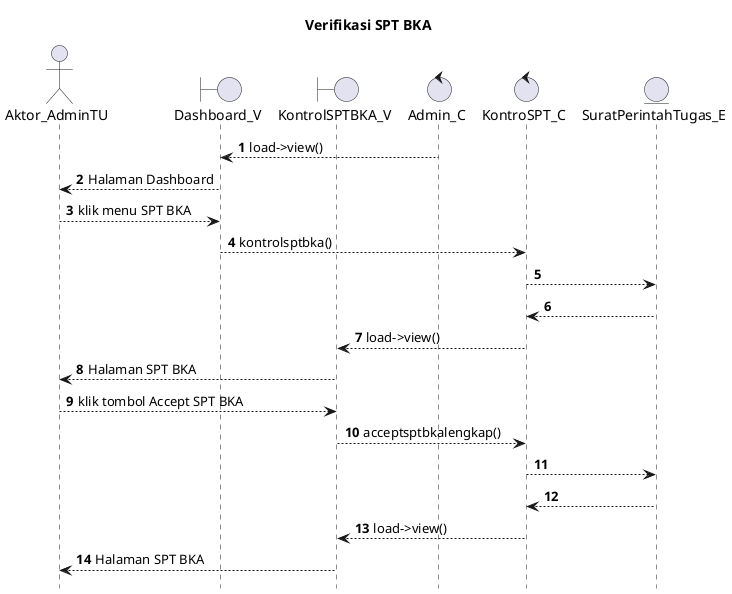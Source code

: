 @startuml

autonumber
hide footbox
title Verifikasi SPT BKA

Actor Aktor_AdminTU
boundary Dashboard_V
boundary KontrolSPTBKA_V
control Admin_C
control KontroSPT_C
Entity SuratPerintahTugas_E

Admin_C --> Dashboard_V: load->view()
Dashboard_V --> Aktor_AdminTU: Halaman Dashboard
Aktor_AdminTU --> Dashboard_V: klik menu SPT BKA
Dashboard_V --> KontroSPT_C: kontrolsptbka()
KontroSPT_C --> SuratPerintahTugas_E:
    
    SuratPerintahTugas_E --> KontroSPT_C:
    KontroSPT_C --> KontrolSPTBKA_V: load->view()
    KontrolSPTBKA_V --> Aktor_AdminTU: Halaman SPT BKA

Aktor_AdminTU --> KontrolSPTBKA_V: klik tombol Accept SPT BKA
KontrolSPTBKA_V --> KontroSPT_C: acceptsptbkalengkap()
KontroSPT_C --> SuratPerintahTugas_E:
   
    SuratPerintahTugas_E --> KontroSPT_C:
    KontroSPT_C --> KontrolSPTBKA_V: load->view()
    KontrolSPTBKA_V --> Aktor_AdminTU: Halaman SPT BKA

@enduml